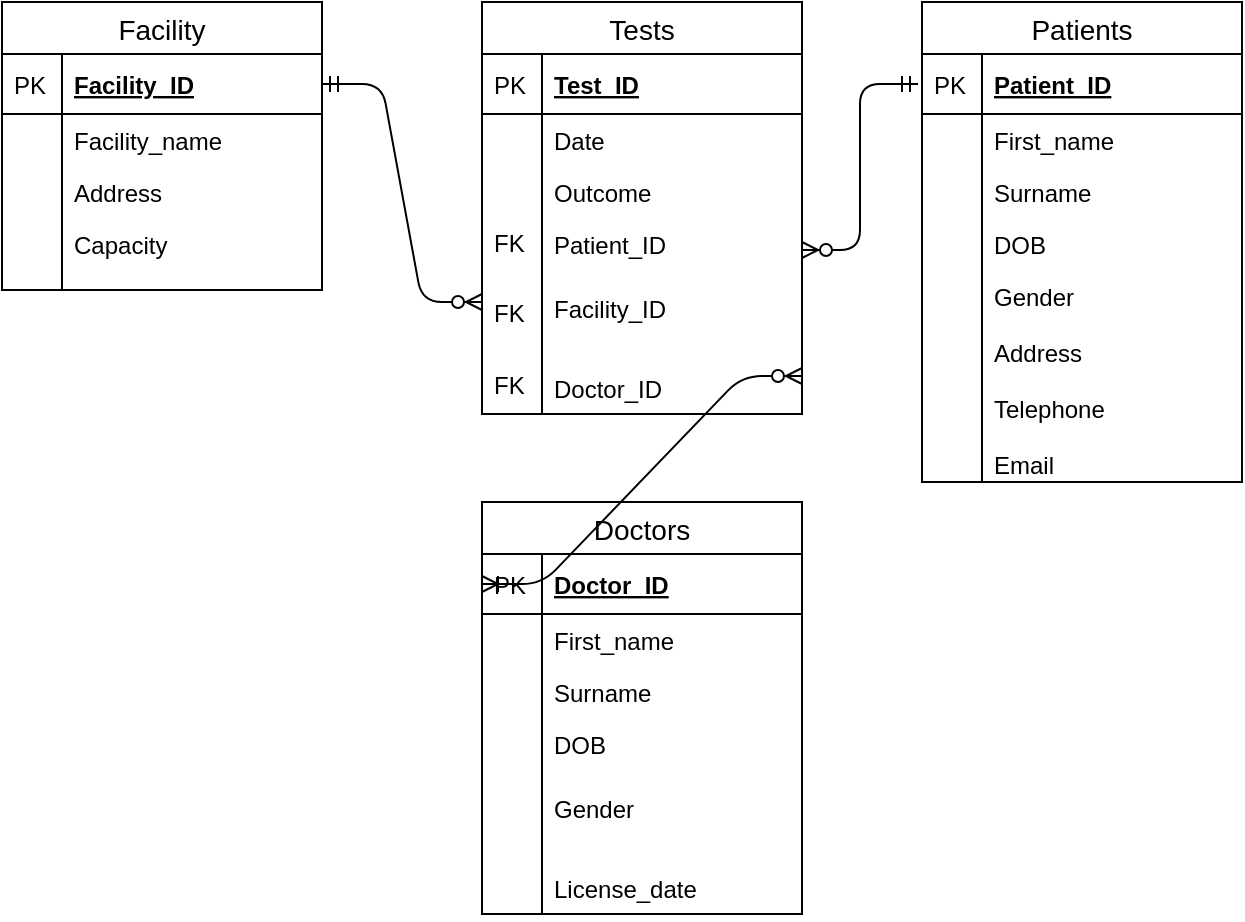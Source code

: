 <mxfile version="13.2.6" type="device"><diagram id="C5RBs43oDa-KdzZeNtuy" name="Page-1"><mxGraphModel dx="868" dy="450" grid="1" gridSize="10" guides="1" tooltips="1" connect="1" arrows="1" fold="1" page="1" pageScale="1" pageWidth="827" pageHeight="1169" math="0" shadow="0"><root><mxCell id="WIyWlLk6GJQsqaUBKTNV-0"/><mxCell id="WIyWlLk6GJQsqaUBKTNV-1" parent="WIyWlLk6GJQsqaUBKTNV-0"/><mxCell id="VTrHhcsmjgmRC5hvFs7N-42" value="" style="edgeStyle=elbowEdgeStyle;fontSize=12;html=1;endArrow=ERzeroToMany;startArrow=ERmandOne;entryX=1;entryY=0.5;entryDx=0;entryDy=0;" parent="WIyWlLk6GJQsqaUBKTNV-1" target="VTrHhcsmjgmRC5hvFs7N-18" edge="1"><mxGeometry width="100" height="100" relative="1" as="geometry"><mxPoint x="578" y="191" as="sourcePoint"/><mxPoint x="520" y="350" as="targetPoint"/></mxGeometry></mxCell><mxCell id="VTrHhcsmjgmRC5hvFs7N-0" value="Facility" style="swimlane;fontStyle=0;childLayout=stackLayout;horizontal=1;startSize=26;horizontalStack=0;resizeParent=1;resizeParentMax=0;resizeLast=0;collapsible=1;marginBottom=0;align=center;fontSize=14;" parent="WIyWlLk6GJQsqaUBKTNV-1" vertex="1"><mxGeometry x="120" y="150" width="160" height="144" as="geometry"/></mxCell><mxCell id="VTrHhcsmjgmRC5hvFs7N-1" value="Facility_ID" style="shape=partialRectangle;top=0;left=0;right=0;bottom=1;align=left;verticalAlign=middle;fillColor=none;spacingLeft=34;spacingRight=4;overflow=hidden;rotatable=0;points=[[0,0.5],[1,0.5]];portConstraint=eastwest;dropTarget=0;fontStyle=5;fontSize=12;" parent="VTrHhcsmjgmRC5hvFs7N-0" vertex="1"><mxGeometry y="26" width="160" height="30" as="geometry"/></mxCell><mxCell id="VTrHhcsmjgmRC5hvFs7N-2" value="PK" style="shape=partialRectangle;top=0;left=0;bottom=0;fillColor=none;align=left;verticalAlign=middle;spacingLeft=4;spacingRight=4;overflow=hidden;rotatable=0;points=[];portConstraint=eastwest;part=1;fontSize=12;" parent="VTrHhcsmjgmRC5hvFs7N-1" vertex="1" connectable="0"><mxGeometry width="30" height="30" as="geometry"/></mxCell><mxCell id="VTrHhcsmjgmRC5hvFs7N-3" value="Facility_name" style="shape=partialRectangle;top=0;left=0;right=0;bottom=0;align=left;verticalAlign=top;fillColor=none;spacingLeft=34;spacingRight=4;overflow=hidden;rotatable=0;points=[[0,0.5],[1,0.5]];portConstraint=eastwest;dropTarget=0;fontSize=12;" parent="VTrHhcsmjgmRC5hvFs7N-0" vertex="1"><mxGeometry y="56" width="160" height="26" as="geometry"/></mxCell><mxCell id="VTrHhcsmjgmRC5hvFs7N-4" value="" style="shape=partialRectangle;top=0;left=0;bottom=0;fillColor=none;align=left;verticalAlign=top;spacingLeft=4;spacingRight=4;overflow=hidden;rotatable=0;points=[];portConstraint=eastwest;part=1;fontSize=12;" parent="VTrHhcsmjgmRC5hvFs7N-3" vertex="1" connectable="0"><mxGeometry width="30" height="26" as="geometry"/></mxCell><mxCell id="VTrHhcsmjgmRC5hvFs7N-5" value="Address" style="shape=partialRectangle;top=0;left=0;right=0;bottom=0;align=left;verticalAlign=top;fillColor=none;spacingLeft=34;spacingRight=4;overflow=hidden;rotatable=0;points=[[0,0.5],[1,0.5]];portConstraint=eastwest;dropTarget=0;fontSize=12;" parent="VTrHhcsmjgmRC5hvFs7N-0" vertex="1"><mxGeometry y="82" width="160" height="26" as="geometry"/></mxCell><mxCell id="VTrHhcsmjgmRC5hvFs7N-6" value="" style="shape=partialRectangle;top=0;left=0;bottom=0;fillColor=none;align=left;verticalAlign=top;spacingLeft=4;spacingRight=4;overflow=hidden;rotatable=0;points=[];portConstraint=eastwest;part=1;fontSize=12;" parent="VTrHhcsmjgmRC5hvFs7N-5" vertex="1" connectable="0"><mxGeometry width="30" height="26" as="geometry"/></mxCell><mxCell id="VTrHhcsmjgmRC5hvFs7N-7" value="Capacity" style="shape=partialRectangle;top=0;left=0;right=0;bottom=0;align=left;verticalAlign=top;fillColor=none;spacingLeft=34;spacingRight=4;overflow=hidden;rotatable=0;points=[[0,0.5],[1,0.5]];portConstraint=eastwest;dropTarget=0;fontSize=12;" parent="VTrHhcsmjgmRC5hvFs7N-0" vertex="1"><mxGeometry y="108" width="160" height="26" as="geometry"/></mxCell><mxCell id="VTrHhcsmjgmRC5hvFs7N-8" value="" style="shape=partialRectangle;top=0;left=0;bottom=0;fillColor=none;align=left;verticalAlign=top;spacingLeft=4;spacingRight=4;overflow=hidden;rotatable=0;points=[];portConstraint=eastwest;part=1;fontSize=12;" parent="VTrHhcsmjgmRC5hvFs7N-7" vertex="1" connectable="0"><mxGeometry width="30" height="26" as="geometry"/></mxCell><mxCell id="VTrHhcsmjgmRC5hvFs7N-9" value="" style="shape=partialRectangle;top=0;left=0;right=0;bottom=0;align=left;verticalAlign=top;fillColor=none;spacingLeft=34;spacingRight=4;overflow=hidden;rotatable=0;points=[[0,0.5],[1,0.5]];portConstraint=eastwest;dropTarget=0;fontSize=12;" parent="VTrHhcsmjgmRC5hvFs7N-0" vertex="1"><mxGeometry y="134" width="160" height="10" as="geometry"/></mxCell><mxCell id="VTrHhcsmjgmRC5hvFs7N-10" value="" style="shape=partialRectangle;top=0;left=0;bottom=0;fillColor=none;align=left;verticalAlign=top;spacingLeft=4;spacingRight=4;overflow=hidden;rotatable=0;points=[];portConstraint=eastwest;part=1;fontSize=12;" parent="VTrHhcsmjgmRC5hvFs7N-9" vertex="1" connectable="0"><mxGeometry width="30" height="10" as="geometry"/></mxCell><mxCell id="VTrHhcsmjgmRC5hvFs7N-11" value="Tests" style="swimlane;fontStyle=0;childLayout=stackLayout;horizontal=1;startSize=26;horizontalStack=0;resizeParent=1;resizeParentMax=0;resizeLast=0;collapsible=1;marginBottom=0;align=center;fontSize=14;" parent="WIyWlLk6GJQsqaUBKTNV-1" vertex="1"><mxGeometry x="360" y="150" width="160" height="206" as="geometry"/></mxCell><mxCell id="VTrHhcsmjgmRC5hvFs7N-12" value="Test_ID" style="shape=partialRectangle;top=0;left=0;right=0;bottom=1;align=left;verticalAlign=middle;fillColor=none;spacingLeft=34;spacingRight=4;overflow=hidden;rotatable=0;points=[[0,0.5],[1,0.5]];portConstraint=eastwest;dropTarget=0;fontStyle=5;fontSize=12;" parent="VTrHhcsmjgmRC5hvFs7N-11" vertex="1"><mxGeometry y="26" width="160" height="30" as="geometry"/></mxCell><mxCell id="VTrHhcsmjgmRC5hvFs7N-13" value="PK" style="shape=partialRectangle;top=0;left=0;bottom=0;fillColor=none;align=left;verticalAlign=middle;spacingLeft=4;spacingRight=4;overflow=hidden;rotatable=0;points=[];portConstraint=eastwest;part=1;fontSize=12;" parent="VTrHhcsmjgmRC5hvFs7N-12" vertex="1" connectable="0"><mxGeometry width="30" height="30" as="geometry"/></mxCell><mxCell id="VTrHhcsmjgmRC5hvFs7N-14" value="Date" style="shape=partialRectangle;top=0;left=0;right=0;bottom=0;align=left;verticalAlign=top;fillColor=none;spacingLeft=34;spacingRight=4;overflow=hidden;rotatable=0;points=[[0,0.5],[1,0.5]];portConstraint=eastwest;dropTarget=0;fontSize=12;" parent="VTrHhcsmjgmRC5hvFs7N-11" vertex="1"><mxGeometry y="56" width="160" height="26" as="geometry"/></mxCell><mxCell id="VTrHhcsmjgmRC5hvFs7N-15" value="" style="shape=partialRectangle;top=0;left=0;bottom=0;fillColor=none;align=left;verticalAlign=top;spacingLeft=4;spacingRight=4;overflow=hidden;rotatable=0;points=[];portConstraint=eastwest;part=1;fontSize=12;" parent="VTrHhcsmjgmRC5hvFs7N-14" vertex="1" connectable="0"><mxGeometry width="30" height="26" as="geometry"/></mxCell><mxCell id="VTrHhcsmjgmRC5hvFs7N-16" value="Outcome" style="shape=partialRectangle;top=0;left=0;right=0;bottom=0;align=left;verticalAlign=top;fillColor=none;spacingLeft=34;spacingRight=4;overflow=hidden;rotatable=0;points=[[0,0.5],[1,0.5]];portConstraint=eastwest;dropTarget=0;fontSize=12;" parent="VTrHhcsmjgmRC5hvFs7N-11" vertex="1"><mxGeometry y="82" width="160" height="26" as="geometry"/></mxCell><mxCell id="VTrHhcsmjgmRC5hvFs7N-17" value="" style="shape=partialRectangle;top=0;left=0;bottom=0;fillColor=none;align=left;verticalAlign=top;spacingLeft=4;spacingRight=4;overflow=hidden;rotatable=0;points=[];portConstraint=eastwest;part=1;fontSize=12;" parent="VTrHhcsmjgmRC5hvFs7N-16" vertex="1" connectable="0"><mxGeometry width="30" height="26" as="geometry"/></mxCell><mxCell id="VTrHhcsmjgmRC5hvFs7N-18" value="Patient_ID" style="shape=partialRectangle;top=0;left=0;right=0;bottom=0;align=left;verticalAlign=top;fillColor=none;spacingLeft=34;spacingRight=4;overflow=hidden;rotatable=0;points=[[0,0.5],[1,0.5]];portConstraint=eastwest;dropTarget=0;fontSize=12;" parent="VTrHhcsmjgmRC5hvFs7N-11" vertex="1"><mxGeometry y="108" width="160" height="32" as="geometry"/></mxCell><mxCell id="VTrHhcsmjgmRC5hvFs7N-19" value="" style="shape=partialRectangle;top=0;left=0;bottom=0;fillColor=none;align=left;verticalAlign=top;spacingLeft=4;spacingRight=4;overflow=hidden;rotatable=0;points=[];portConstraint=eastwest;part=1;fontSize=12;" parent="VTrHhcsmjgmRC5hvFs7N-18" vertex="1" connectable="0"><mxGeometry width="30" height="32" as="geometry"/></mxCell><mxCell id="VTrHhcsmjgmRC5hvFs7N-20" value="Facility_ID" style="shape=partialRectangle;top=0;left=0;right=0;bottom=0;align=left;verticalAlign=top;fillColor=none;spacingLeft=34;spacingRight=4;overflow=hidden;rotatable=0;points=[[0,0.5],[1,0.5]];portConstraint=eastwest;dropTarget=0;fontSize=12;" parent="VTrHhcsmjgmRC5hvFs7N-11" vertex="1"><mxGeometry y="140" width="160" height="40" as="geometry"/></mxCell><mxCell id="VTrHhcsmjgmRC5hvFs7N-21" value="" style="shape=partialRectangle;top=0;left=0;bottom=0;fillColor=none;align=left;verticalAlign=top;spacingLeft=4;spacingRight=4;overflow=hidden;rotatable=0;points=[];portConstraint=eastwest;part=1;fontSize=12;" parent="VTrHhcsmjgmRC5hvFs7N-20" vertex="1" connectable="0"><mxGeometry width="30" height="40" as="geometry"/></mxCell><mxCell id="Em3Kvbjr30oebBoinOnP-2" value="Doctor_ID" style="shape=partialRectangle;top=0;left=0;right=0;bottom=0;align=left;verticalAlign=top;fillColor=none;spacingLeft=34;spacingRight=4;overflow=hidden;rotatable=0;points=[[0,0.5],[1,0.5]];portConstraint=eastwest;dropTarget=0;fontSize=12;" parent="VTrHhcsmjgmRC5hvFs7N-11" vertex="1"><mxGeometry y="180" width="160" height="26" as="geometry"/></mxCell><mxCell id="Em3Kvbjr30oebBoinOnP-3" value="" style="shape=partialRectangle;top=0;left=0;bottom=0;fillColor=none;align=left;verticalAlign=top;spacingLeft=4;spacingRight=4;overflow=hidden;rotatable=0;points=[];portConstraint=eastwest;part=1;fontSize=12;" parent="Em3Kvbjr30oebBoinOnP-2" vertex="1" connectable="0"><mxGeometry width="30" height="26" as="geometry"/></mxCell><mxCell id="VTrHhcsmjgmRC5hvFs7N-22" value="Patients" style="swimlane;fontStyle=0;childLayout=stackLayout;horizontal=1;startSize=26;horizontalStack=0;resizeParent=1;resizeParentMax=0;resizeLast=0;collapsible=1;marginBottom=0;align=center;fontSize=14;" parent="WIyWlLk6GJQsqaUBKTNV-1" vertex="1"><mxGeometry x="580" y="150" width="160" height="240" as="geometry"/></mxCell><mxCell id="VTrHhcsmjgmRC5hvFs7N-23" value="Patient_ID" style="shape=partialRectangle;top=0;left=0;right=0;bottom=1;align=left;verticalAlign=middle;fillColor=none;spacingLeft=34;spacingRight=4;overflow=hidden;rotatable=0;points=[[0,0.5],[1,0.5]];portConstraint=eastwest;dropTarget=0;fontStyle=5;fontSize=12;" parent="VTrHhcsmjgmRC5hvFs7N-22" vertex="1"><mxGeometry y="26" width="160" height="30" as="geometry"/></mxCell><mxCell id="VTrHhcsmjgmRC5hvFs7N-24" value="PK" style="shape=partialRectangle;top=0;left=0;bottom=0;fillColor=none;align=left;verticalAlign=middle;spacingLeft=4;spacingRight=4;overflow=hidden;rotatable=0;points=[];portConstraint=eastwest;part=1;fontSize=12;" parent="VTrHhcsmjgmRC5hvFs7N-23" vertex="1" connectable="0"><mxGeometry width="30" height="30" as="geometry"/></mxCell><mxCell id="VTrHhcsmjgmRC5hvFs7N-25" value="First_name" style="shape=partialRectangle;top=0;left=0;right=0;bottom=0;align=left;verticalAlign=top;fillColor=none;spacingLeft=34;spacingRight=4;overflow=hidden;rotatable=0;points=[[0,0.5],[1,0.5]];portConstraint=eastwest;dropTarget=0;fontSize=12;" parent="VTrHhcsmjgmRC5hvFs7N-22" vertex="1"><mxGeometry y="56" width="160" height="26" as="geometry"/></mxCell><mxCell id="VTrHhcsmjgmRC5hvFs7N-26" value="" style="shape=partialRectangle;top=0;left=0;bottom=0;fillColor=none;align=left;verticalAlign=top;spacingLeft=4;spacingRight=4;overflow=hidden;rotatable=0;points=[];portConstraint=eastwest;part=1;fontSize=12;" parent="VTrHhcsmjgmRC5hvFs7N-25" vertex="1" connectable="0"><mxGeometry width="30" height="26" as="geometry"/></mxCell><mxCell id="VTrHhcsmjgmRC5hvFs7N-27" value="Surname" style="shape=partialRectangle;top=0;left=0;right=0;bottom=0;align=left;verticalAlign=top;fillColor=none;spacingLeft=34;spacingRight=4;overflow=hidden;rotatable=0;points=[[0,0.5],[1,0.5]];portConstraint=eastwest;dropTarget=0;fontSize=12;" parent="VTrHhcsmjgmRC5hvFs7N-22" vertex="1"><mxGeometry y="82" width="160" height="26" as="geometry"/></mxCell><mxCell id="VTrHhcsmjgmRC5hvFs7N-28" value="" style="shape=partialRectangle;top=0;left=0;bottom=0;fillColor=none;align=left;verticalAlign=top;spacingLeft=4;spacingRight=4;overflow=hidden;rotatable=0;points=[];portConstraint=eastwest;part=1;fontSize=12;" parent="VTrHhcsmjgmRC5hvFs7N-27" vertex="1" connectable="0"><mxGeometry width="30" height="26" as="geometry"/></mxCell><mxCell id="VTrHhcsmjgmRC5hvFs7N-29" value="DOB" style="shape=partialRectangle;top=0;left=0;right=0;bottom=0;align=left;verticalAlign=top;fillColor=none;spacingLeft=34;spacingRight=4;overflow=hidden;rotatable=0;points=[[0,0.5],[1,0.5]];portConstraint=eastwest;dropTarget=0;fontSize=12;" parent="VTrHhcsmjgmRC5hvFs7N-22" vertex="1"><mxGeometry y="108" width="160" height="26" as="geometry"/></mxCell><mxCell id="VTrHhcsmjgmRC5hvFs7N-30" value="" style="shape=partialRectangle;top=0;left=0;bottom=0;fillColor=none;align=left;verticalAlign=top;spacingLeft=4;spacingRight=4;overflow=hidden;rotatable=0;points=[];portConstraint=eastwest;part=1;fontSize=12;" parent="VTrHhcsmjgmRC5hvFs7N-29" vertex="1" connectable="0"><mxGeometry width="30" height="26" as="geometry"/></mxCell><mxCell id="VTrHhcsmjgmRC5hvFs7N-31" value="Gender&#10;&#10;Address&#10;&#10;Telephone&#10;&#10;Email" style="shape=partialRectangle;top=0;left=0;right=0;bottom=0;align=left;verticalAlign=top;fillColor=none;spacingLeft=34;spacingRight=4;overflow=hidden;rotatable=0;points=[[0,0.5],[1,0.5]];portConstraint=eastwest;dropTarget=0;fontSize=12;" parent="VTrHhcsmjgmRC5hvFs7N-22" vertex="1"><mxGeometry y="134" width="160" height="106" as="geometry"/></mxCell><mxCell id="VTrHhcsmjgmRC5hvFs7N-32" value="" style="shape=partialRectangle;top=0;left=0;bottom=0;fillColor=none;align=left;verticalAlign=top;spacingLeft=4;spacingRight=4;overflow=hidden;rotatable=0;points=[];portConstraint=eastwest;part=1;fontSize=12;" parent="VTrHhcsmjgmRC5hvFs7N-31" vertex="1" connectable="0"><mxGeometry width="30" height="106" as="geometry"/></mxCell><mxCell id="VTrHhcsmjgmRC5hvFs7N-37" value="FK" style="shape=partialRectangle;top=0;left=0;bottom=0;fillColor=none;align=left;verticalAlign=middle;spacingLeft=4;spacingRight=4;overflow=hidden;rotatable=0;points=[];portConstraint=eastwest;part=1;fontSize=12;" parent="WIyWlLk6GJQsqaUBKTNV-1" vertex="1" connectable="0"><mxGeometry x="360" y="290" width="30" height="30" as="geometry"/></mxCell><mxCell id="VTrHhcsmjgmRC5hvFs7N-38" value="FK" style="shape=partialRectangle;top=0;left=0;bottom=0;fillColor=none;align=left;verticalAlign=middle;spacingLeft=4;spacingRight=4;overflow=hidden;rotatable=0;points=[];portConstraint=eastwest;part=1;fontSize=12;" parent="WIyWlLk6GJQsqaUBKTNV-1" vertex="1" connectable="0"><mxGeometry x="360" y="255" width="30" height="30" as="geometry"/></mxCell><mxCell id="VTrHhcsmjgmRC5hvFs7N-39" value="" style="edgeStyle=entityRelationEdgeStyle;fontSize=12;html=1;endArrow=ERzeroToMany;startArrow=ERmandOne;exitX=1;exitY=0.5;exitDx=0;exitDy=0;" parent="WIyWlLk6GJQsqaUBKTNV-1" source="VTrHhcsmjgmRC5hvFs7N-1" edge="1"><mxGeometry width="100" height="100" relative="1" as="geometry"><mxPoint x="290" y="220" as="sourcePoint"/><mxPoint x="360" y="300" as="targetPoint"/></mxGeometry></mxCell><mxCell id="Em3Kvbjr30oebBoinOnP-4" value="FK" style="shape=partialRectangle;top=0;left=0;bottom=0;fillColor=none;align=left;verticalAlign=middle;spacingLeft=4;spacingRight=4;overflow=hidden;rotatable=0;points=[];portConstraint=eastwest;part=1;fontSize=12;" parent="WIyWlLk6GJQsqaUBKTNV-1" vertex="1" connectable="0"><mxGeometry x="360" y="326" width="30" height="30" as="geometry"/></mxCell><mxCell id="Em3Kvbjr30oebBoinOnP-5" value="Doctors" style="swimlane;fontStyle=0;childLayout=stackLayout;horizontal=1;startSize=26;horizontalStack=0;resizeParent=1;resizeParentMax=0;resizeLast=0;collapsible=1;marginBottom=0;align=center;fontSize=14;" parent="WIyWlLk6GJQsqaUBKTNV-1" vertex="1"><mxGeometry x="360" y="400" width="160" height="206" as="geometry"/></mxCell><mxCell id="Em3Kvbjr30oebBoinOnP-6" value="Doctor_ID" style="shape=partialRectangle;top=0;left=0;right=0;bottom=1;align=left;verticalAlign=middle;fillColor=none;spacingLeft=34;spacingRight=4;overflow=hidden;rotatable=0;points=[[0,0.5],[1,0.5]];portConstraint=eastwest;dropTarget=0;fontStyle=5;fontSize=12;" parent="Em3Kvbjr30oebBoinOnP-5" vertex="1"><mxGeometry y="26" width="160" height="30" as="geometry"/></mxCell><mxCell id="Em3Kvbjr30oebBoinOnP-7" value="PK" style="shape=partialRectangle;top=0;left=0;bottom=0;fillColor=none;align=left;verticalAlign=middle;spacingLeft=4;spacingRight=4;overflow=hidden;rotatable=0;points=[];portConstraint=eastwest;part=1;fontSize=12;" parent="Em3Kvbjr30oebBoinOnP-6" vertex="1" connectable="0"><mxGeometry width="30" height="30" as="geometry"/></mxCell><mxCell id="Em3Kvbjr30oebBoinOnP-8" value="First_name" style="shape=partialRectangle;top=0;left=0;right=0;bottom=0;align=left;verticalAlign=top;fillColor=none;spacingLeft=34;spacingRight=4;overflow=hidden;rotatable=0;points=[[0,0.5],[1,0.5]];portConstraint=eastwest;dropTarget=0;fontSize=12;" parent="Em3Kvbjr30oebBoinOnP-5" vertex="1"><mxGeometry y="56" width="160" height="26" as="geometry"/></mxCell><mxCell id="Em3Kvbjr30oebBoinOnP-9" value="" style="shape=partialRectangle;top=0;left=0;bottom=0;fillColor=none;align=left;verticalAlign=top;spacingLeft=4;spacingRight=4;overflow=hidden;rotatable=0;points=[];portConstraint=eastwest;part=1;fontSize=12;" parent="Em3Kvbjr30oebBoinOnP-8" vertex="1" connectable="0"><mxGeometry width="30" height="26" as="geometry"/></mxCell><mxCell id="Em3Kvbjr30oebBoinOnP-10" value="Surname" style="shape=partialRectangle;top=0;left=0;right=0;bottom=0;align=left;verticalAlign=top;fillColor=none;spacingLeft=34;spacingRight=4;overflow=hidden;rotatable=0;points=[[0,0.5],[1,0.5]];portConstraint=eastwest;dropTarget=0;fontSize=12;" parent="Em3Kvbjr30oebBoinOnP-5" vertex="1"><mxGeometry y="82" width="160" height="26" as="geometry"/></mxCell><mxCell id="Em3Kvbjr30oebBoinOnP-11" value="" style="shape=partialRectangle;top=0;left=0;bottom=0;fillColor=none;align=left;verticalAlign=top;spacingLeft=4;spacingRight=4;overflow=hidden;rotatable=0;points=[];portConstraint=eastwest;part=1;fontSize=12;" parent="Em3Kvbjr30oebBoinOnP-10" vertex="1" connectable="0"><mxGeometry width="30" height="26" as="geometry"/></mxCell><mxCell id="Em3Kvbjr30oebBoinOnP-12" value="DOB" style="shape=partialRectangle;top=0;left=0;right=0;bottom=0;align=left;verticalAlign=top;fillColor=none;spacingLeft=34;spacingRight=4;overflow=hidden;rotatable=0;points=[[0,0.5],[1,0.5]];portConstraint=eastwest;dropTarget=0;fontSize=12;" parent="Em3Kvbjr30oebBoinOnP-5" vertex="1"><mxGeometry y="108" width="160" height="32" as="geometry"/></mxCell><mxCell id="Em3Kvbjr30oebBoinOnP-13" value="" style="shape=partialRectangle;top=0;left=0;bottom=0;fillColor=none;align=left;verticalAlign=top;spacingLeft=4;spacingRight=4;overflow=hidden;rotatable=0;points=[];portConstraint=eastwest;part=1;fontSize=12;" parent="Em3Kvbjr30oebBoinOnP-12" vertex="1" connectable="0"><mxGeometry width="30" height="32" as="geometry"/></mxCell><mxCell id="Em3Kvbjr30oebBoinOnP-14" value="Gender" style="shape=partialRectangle;top=0;left=0;right=0;bottom=0;align=left;verticalAlign=top;fillColor=none;spacingLeft=34;spacingRight=4;overflow=hidden;rotatable=0;points=[[0,0.5],[1,0.5]];portConstraint=eastwest;dropTarget=0;fontSize=12;" parent="Em3Kvbjr30oebBoinOnP-5" vertex="1"><mxGeometry y="140" width="160" height="40" as="geometry"/></mxCell><mxCell id="Em3Kvbjr30oebBoinOnP-15" value="" style="shape=partialRectangle;top=0;left=0;bottom=0;fillColor=none;align=left;verticalAlign=top;spacingLeft=4;spacingRight=4;overflow=hidden;rotatable=0;points=[];portConstraint=eastwest;part=1;fontSize=12;" parent="Em3Kvbjr30oebBoinOnP-14" vertex="1" connectable="0"><mxGeometry width="30" height="40" as="geometry"/></mxCell><mxCell id="Em3Kvbjr30oebBoinOnP-16" value="License_date" style="shape=partialRectangle;top=0;left=0;right=0;bottom=0;align=left;verticalAlign=top;fillColor=none;spacingLeft=34;spacingRight=4;overflow=hidden;rotatable=0;points=[[0,0.5],[1,0.5]];portConstraint=eastwest;dropTarget=0;fontSize=12;" parent="Em3Kvbjr30oebBoinOnP-5" vertex="1"><mxGeometry y="180" width="160" height="26" as="geometry"/></mxCell><mxCell id="Em3Kvbjr30oebBoinOnP-17" value="" style="shape=partialRectangle;top=0;left=0;bottom=0;fillColor=none;align=left;verticalAlign=top;spacingLeft=4;spacingRight=4;overflow=hidden;rotatable=0;points=[];portConstraint=eastwest;part=1;fontSize=12;" parent="Em3Kvbjr30oebBoinOnP-16" vertex="1" connectable="0"><mxGeometry width="30" height="26" as="geometry"/></mxCell><mxCell id="Em3Kvbjr30oebBoinOnP-18" value="" style="edgeStyle=entityRelationEdgeStyle;fontSize=12;html=1;endArrow=ERoneToMany;startArrow=ERzeroToMany;exitX=1;exitY=0.269;exitDx=0;exitDy=0;exitPerimeter=0;entryX=0;entryY=0.5;entryDx=0;entryDy=0;" parent="WIyWlLk6GJQsqaUBKTNV-1" source="Em3Kvbjr30oebBoinOnP-2" edge="1" target="Em3Kvbjr30oebBoinOnP-6"><mxGeometry width="100" height="100" relative="1" as="geometry"><mxPoint x="360" y="339" as="sourcePoint"/><mxPoint x="280" y="441" as="targetPoint"/></mxGeometry></mxCell></root></mxGraphModel></diagram></mxfile>